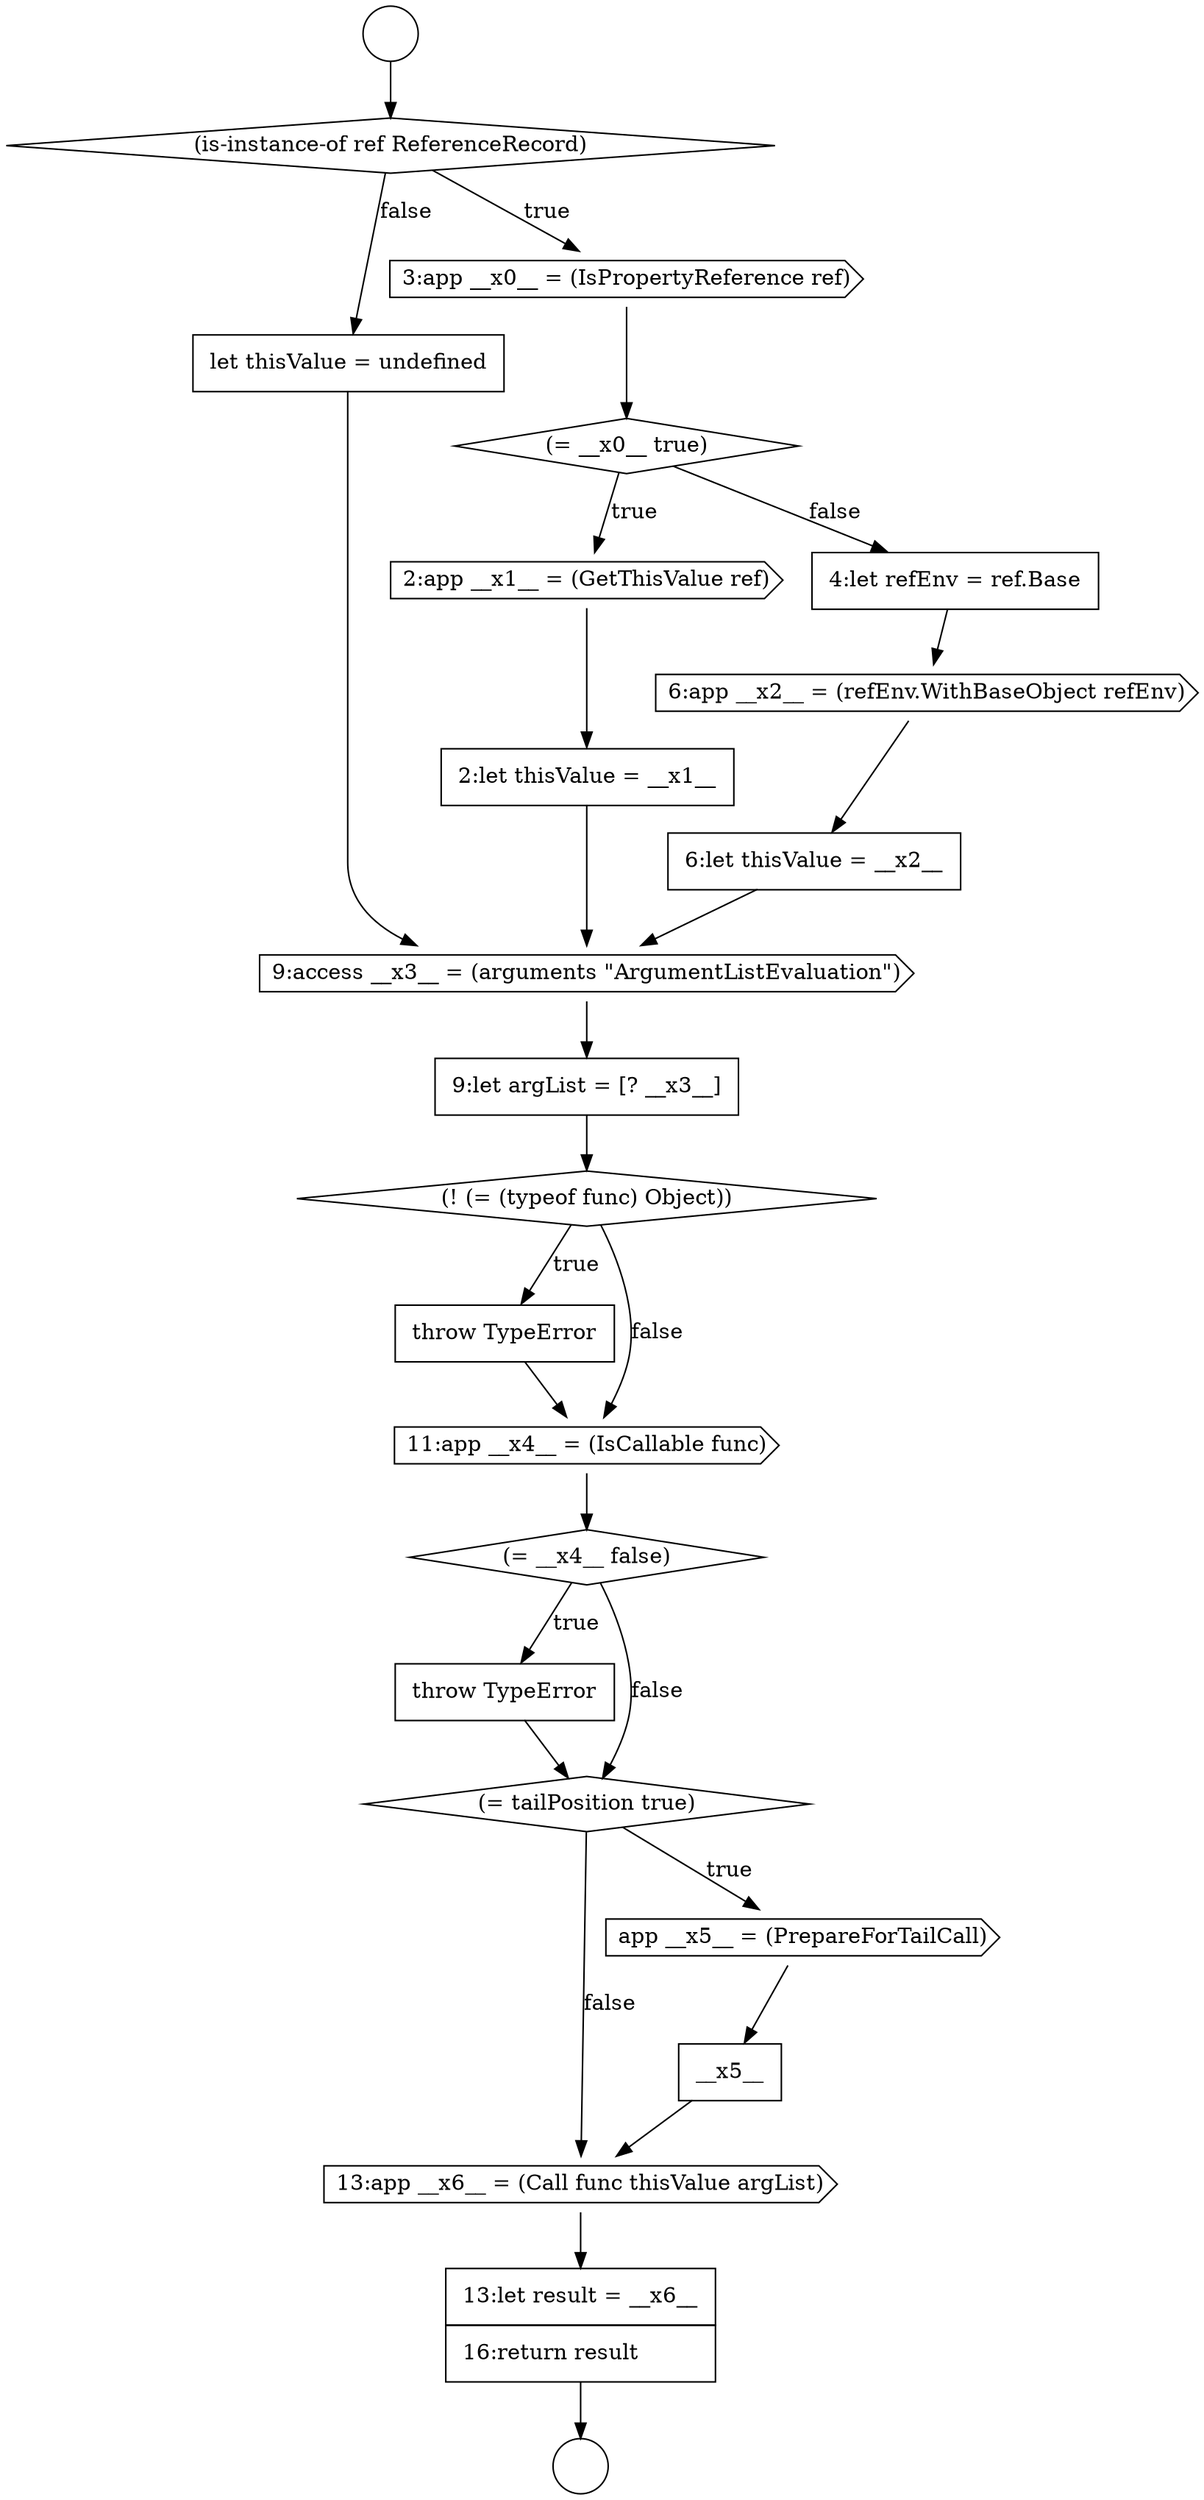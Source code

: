 digraph {
  node0 [shape=circle label=" " color="black" fillcolor="white" style=filled]
  node5 [shape=cds, label=<<font color="black">2:app __x1__ = (GetThisValue ref)</font>> color="black" fillcolor="white" style=filled]
  node10 [shape=none, margin=0, label=<<font color="black">
    <table border="0" cellborder="1" cellspacing="0" cellpadding="10">
      <tr><td align="left">let thisValue = undefined</td></tr>
    </table>
  </font>> color="black" fillcolor="white" style=filled]
  node14 [shape=none, margin=0, label=<<font color="black">
    <table border="0" cellborder="1" cellspacing="0" cellpadding="10">
      <tr><td align="left">throw TypeError</td></tr>
    </table>
  </font>> color="black" fillcolor="white" style=filled]
  node20 [shape=none, margin=0, label=<<font color="black">
    <table border="0" cellborder="1" cellspacing="0" cellpadding="10">
      <tr><td align="left">__x5__</td></tr>
    </table>
  </font>> color="black" fillcolor="white" style=filled]
  node1 [shape=circle label=" " color="black" fillcolor="white" style=filled]
  node6 [shape=none, margin=0, label=<<font color="black">
    <table border="0" cellborder="1" cellspacing="0" cellpadding="10">
      <tr><td align="left">2:let thisValue = __x1__</td></tr>
    </table>
  </font>> color="black" fillcolor="white" style=filled]
  node21 [shape=cds, label=<<font color="black">13:app __x6__ = (Call func thisValue argList)</font>> color="black" fillcolor="white" style=filled]
  node9 [shape=none, margin=0, label=<<font color="black">
    <table border="0" cellborder="1" cellspacing="0" cellpadding="10">
      <tr><td align="left">6:let thisValue = __x2__</td></tr>
    </table>
  </font>> color="black" fillcolor="white" style=filled]
  node13 [shape=diamond, label=<<font color="black">(! (= (typeof func) Object))</font>> color="black" fillcolor="white" style=filled]
  node2 [shape=diamond, label=<<font color="black">(is-instance-of ref ReferenceRecord)</font>> color="black" fillcolor="white" style=filled]
  node17 [shape=none, margin=0, label=<<font color="black">
    <table border="0" cellborder="1" cellspacing="0" cellpadding="10">
      <tr><td align="left">throw TypeError</td></tr>
    </table>
  </font>> color="black" fillcolor="white" style=filled]
  node22 [shape=none, margin=0, label=<<font color="black">
    <table border="0" cellborder="1" cellspacing="0" cellpadding="10">
      <tr><td align="left">13:let result = __x6__</td></tr>
      <tr><td align="left">16:return result</td></tr>
    </table>
  </font>> color="black" fillcolor="white" style=filled]
  node12 [shape=none, margin=0, label=<<font color="black">
    <table border="0" cellborder="1" cellspacing="0" cellpadding="10">
      <tr><td align="left">9:let argList = [? __x3__]</td></tr>
    </table>
  </font>> color="black" fillcolor="white" style=filled]
  node7 [shape=none, margin=0, label=<<font color="black">
    <table border="0" cellborder="1" cellspacing="0" cellpadding="10">
      <tr><td align="left">4:let refEnv = ref.Base</td></tr>
    </table>
  </font>> color="black" fillcolor="white" style=filled]
  node3 [shape=cds, label=<<font color="black">3:app __x0__ = (IsPropertyReference ref)</font>> color="black" fillcolor="white" style=filled]
  node18 [shape=diamond, label=<<font color="black">(= tailPosition true)</font>> color="black" fillcolor="white" style=filled]
  node16 [shape=diamond, label=<<font color="black">(= __x4__ false)</font>> color="black" fillcolor="white" style=filled]
  node11 [shape=cds, label=<<font color="black">9:access __x3__ = (arguments &quot;ArgumentListEvaluation&quot;)</font>> color="black" fillcolor="white" style=filled]
  node8 [shape=cds, label=<<font color="black">6:app __x2__ = (refEnv.WithBaseObject refEnv)</font>> color="black" fillcolor="white" style=filled]
  node19 [shape=cds, label=<<font color="black">app __x5__ = (PrepareForTailCall)</font>> color="black" fillcolor="white" style=filled]
  node4 [shape=diamond, label=<<font color="black">(= __x0__ true)</font>> color="black" fillcolor="white" style=filled]
  node15 [shape=cds, label=<<font color="black">11:app __x4__ = (IsCallable func)</font>> color="black" fillcolor="white" style=filled]
  node7 -> node8 [ color="black"]
  node13 -> node14 [label=<<font color="black">true</font>> color="black"]
  node13 -> node15 [label=<<font color="black">false</font>> color="black"]
  node15 -> node16 [ color="black"]
  node19 -> node20 [ color="black"]
  node12 -> node13 [ color="black"]
  node0 -> node2 [ color="black"]
  node14 -> node15 [ color="black"]
  node20 -> node21 [ color="black"]
  node6 -> node11 [ color="black"]
  node5 -> node6 [ color="black"]
  node3 -> node4 [ color="black"]
  node4 -> node5 [label=<<font color="black">true</font>> color="black"]
  node4 -> node7 [label=<<font color="black">false</font>> color="black"]
  node11 -> node12 [ color="black"]
  node10 -> node11 [ color="black"]
  node16 -> node17 [label=<<font color="black">true</font>> color="black"]
  node16 -> node18 [label=<<font color="black">false</font>> color="black"]
  node8 -> node9 [ color="black"]
  node21 -> node22 [ color="black"]
  node9 -> node11 [ color="black"]
  node22 -> node1 [ color="black"]
  node18 -> node19 [label=<<font color="black">true</font>> color="black"]
  node18 -> node21 [label=<<font color="black">false</font>> color="black"]
  node17 -> node18 [ color="black"]
  node2 -> node3 [label=<<font color="black">true</font>> color="black"]
  node2 -> node10 [label=<<font color="black">false</font>> color="black"]
}
